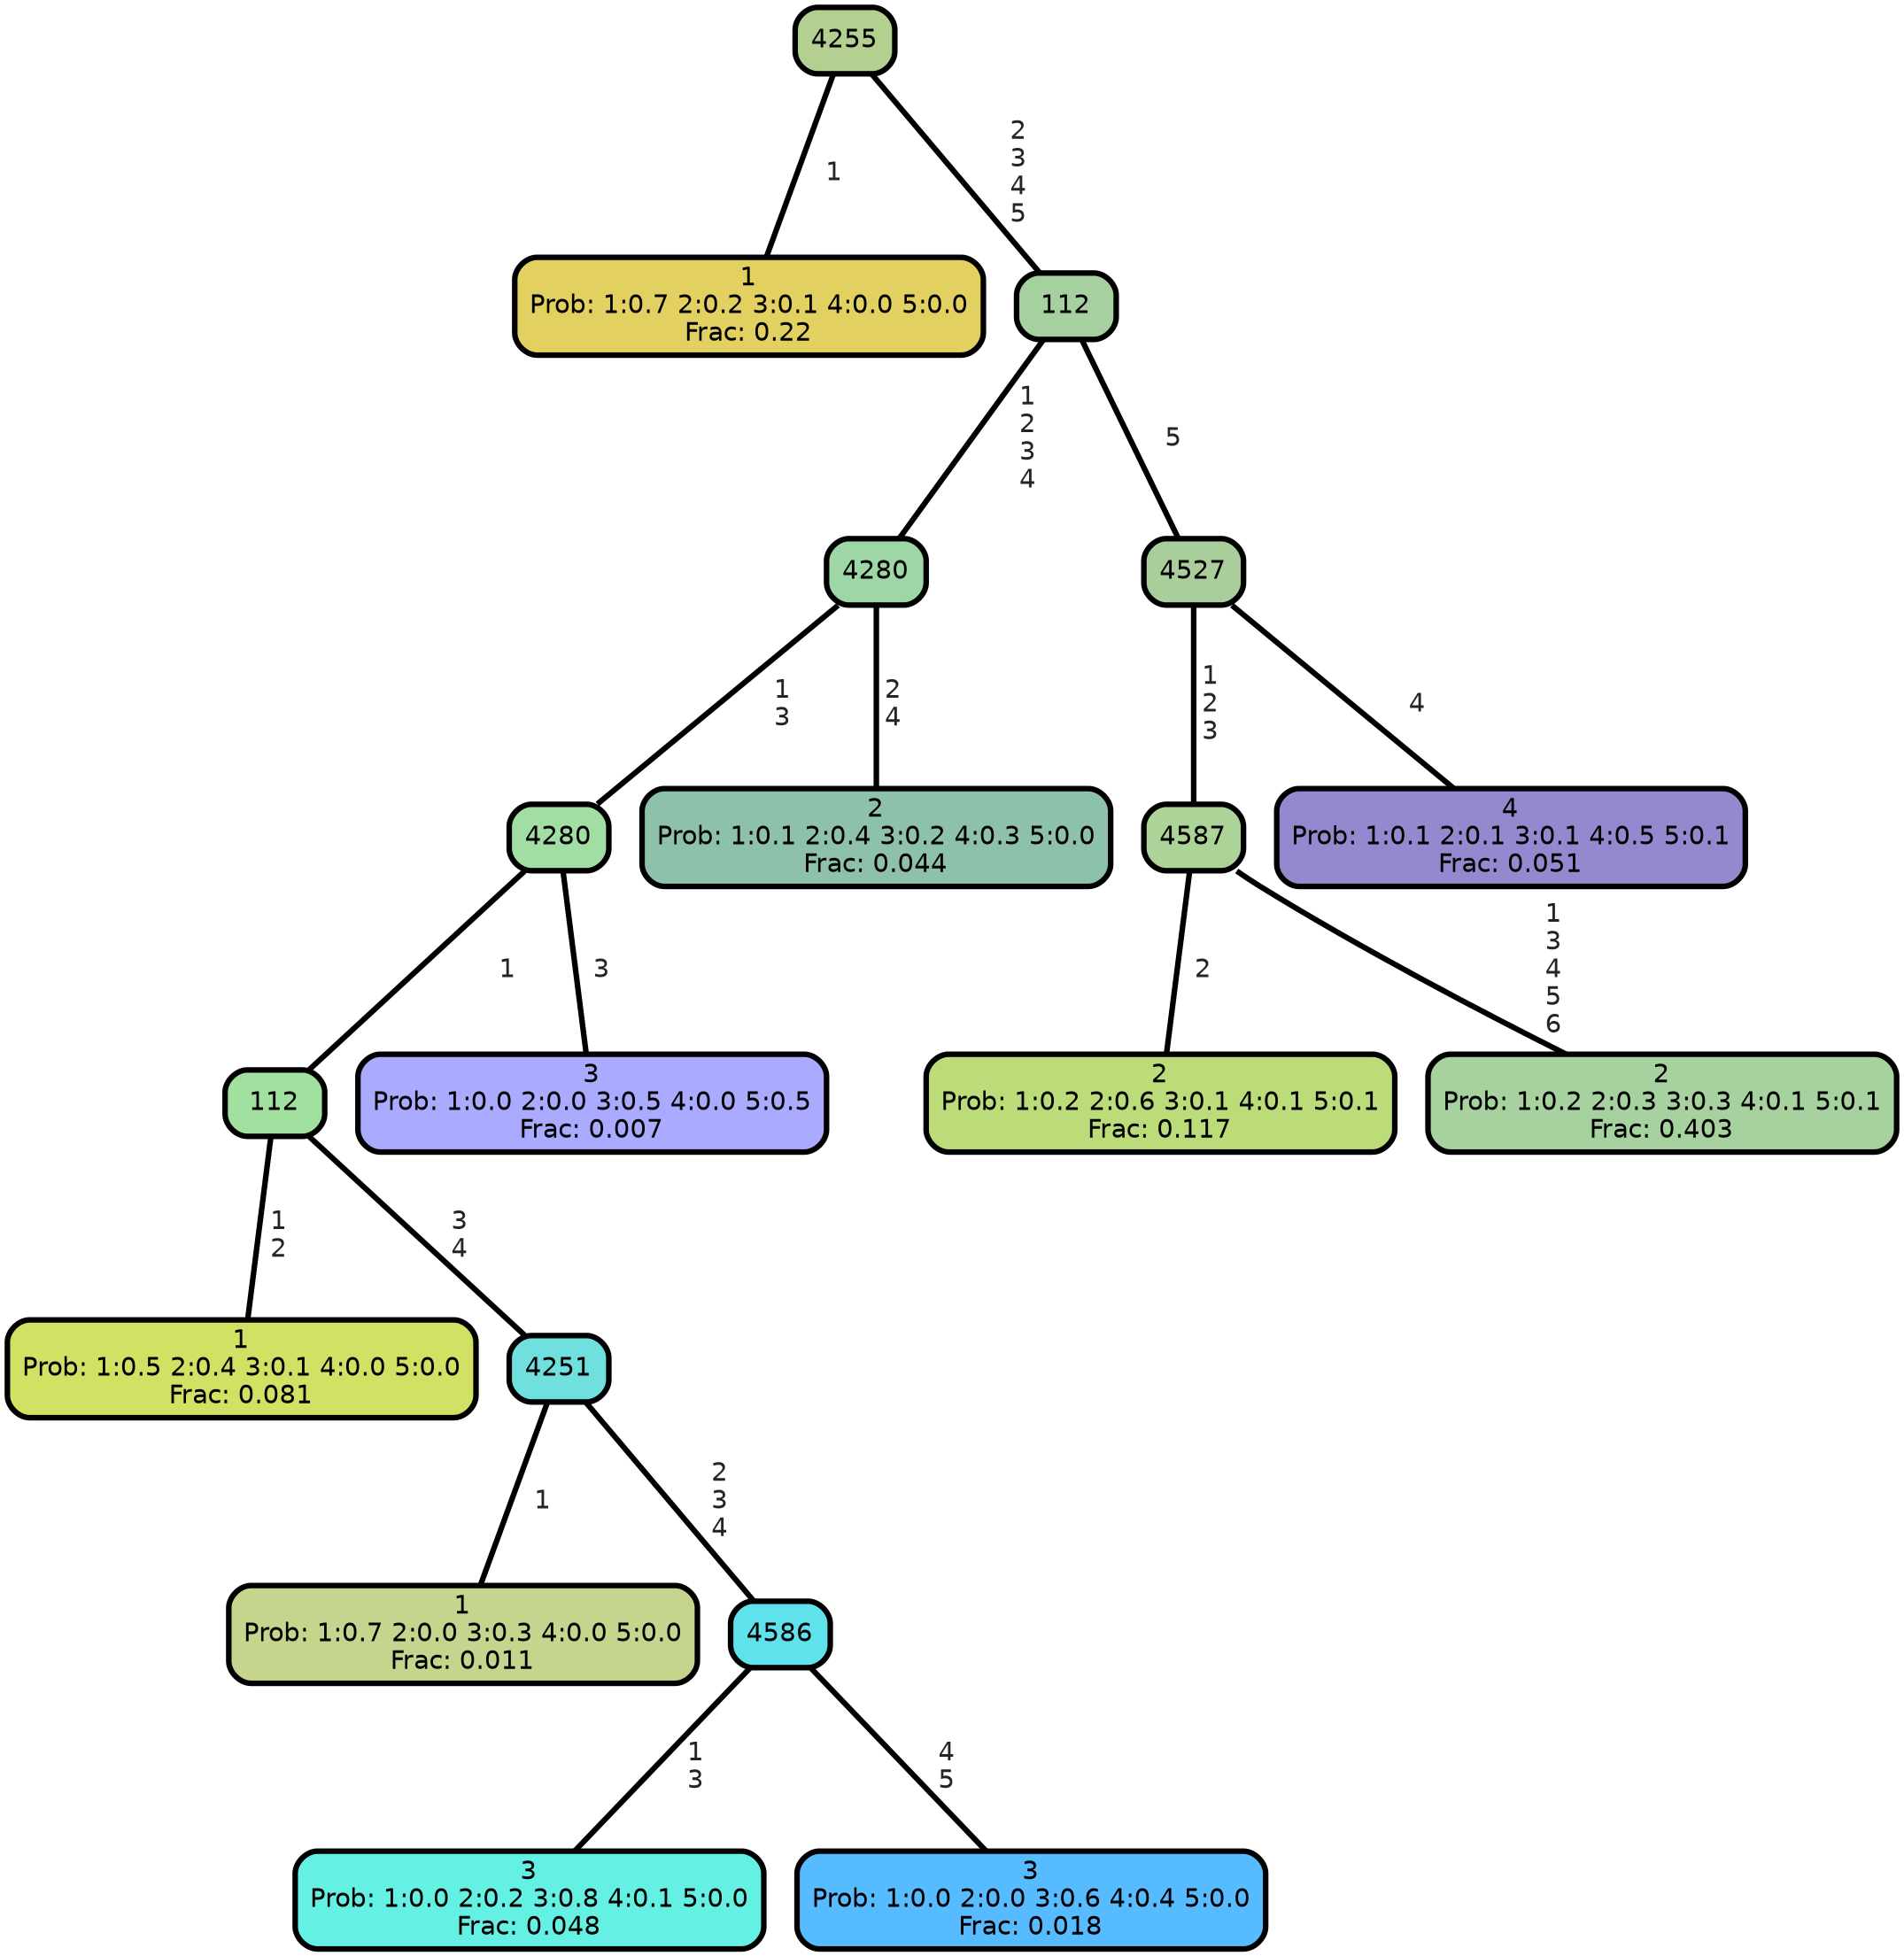 graph Tree {
node [shape=box, style="filled, rounded",color="black",penwidth="3",fontcolor="black",                 fontname=helvetica] ;
graph [ranksep="0 equally", splines=straight,                 bgcolor=transparent, dpi=200] ;
edge [fontname=helvetica, fontweight=bold,fontcolor=grey14,color=black] ;
0 [label="1
Prob: 1:0.7 2:0.2 3:0.1 4:0.0 5:0.0
Frac: 0.22", fillcolor="#e2d160"] ;
1 [label="4255", fillcolor="#b3d091"] ;
2 [label="1
Prob: 1:0.5 2:0.4 3:0.1 4:0.0 5:0.0
Frac: 0.081", fillcolor="#d2e064"] ;
3 [label="112", fillcolor="#a2e0a0"] ;
4 [label="1
Prob: 1:0.7 2:0.0 3:0.3 4:0.0 5:0.0
Frac: 0.011", fillcolor="#c6d58d"] ;
5 [label="4251", fillcolor="#6fe0de"] ;
6 [label="3
Prob: 1:0.0 2:0.2 3:0.8 4:0.1 5:0.0
Frac: 0.048", fillcolor="#64f1e4"] ;
7 [label="4586", fillcolor="#60e2ec"] ;
8 [label="3
Prob: 1:0.0 2:0.0 3:0.6 4:0.4 5:0.0
Frac: 0.018", fillcolor="#57bbff"] ;
9 [label="4280", fillcolor="#a2dda4"] ;
10 [label="3
Prob: 1:0.0 2:0.0 3:0.5 4:0.0 5:0.5
Frac: 0.007", fillcolor="#aaaaff"] ;
11 [label="4280", fillcolor="#9ed7a5"] ;
12 [label="2
Prob: 1:0.1 2:0.4 3:0.2 4:0.3 5:0.0
Frac: 0.044", fillcolor="#8ec1aa"] ;
13 [label="112", fillcolor="#a6d09f"] ;
14 [label="2
Prob: 1:0.2 2:0.6 3:0.1 4:0.1 5:0.1
Frac: 0.117", fillcolor="#bcdc7a"] ;
15 [label="4587", fillcolor="#acd498"] ;
16 [label="2
Prob: 1:0.2 2:0.3 3:0.3 4:0.1 5:0.1
Frac: 0.403", fillcolor="#a7d2a0"] ;
17 [label="4527", fillcolor="#aacd9c"] ;
18 [label="4
Prob: 1:0.1 2:0.1 3:0.1 4:0.5 5:0.1
Frac: 0.051", fillcolor="#9688ce"] ;
1 -- 0 [label=" 1",penwidth=3] ;
1 -- 13 [label=" 2\n 3\n 4\n 5",penwidth=3] ;
3 -- 2 [label=" 1\n 2",penwidth=3] ;
3 -- 5 [label=" 3\n 4",penwidth=3] ;
5 -- 4 [label=" 1",penwidth=3] ;
5 -- 7 [label=" 2\n 3\n 4",penwidth=3] ;
7 -- 6 [label=" 1\n 3",penwidth=3] ;
7 -- 8 [label=" 4\n 5",penwidth=3] ;
9 -- 3 [label=" 1",penwidth=3] ;
9 -- 10 [label=" 3",penwidth=3] ;
11 -- 9 [label=" 1\n 3",penwidth=3] ;
11 -- 12 [label=" 2\n 4",penwidth=3] ;
13 -- 11 [label=" 1\n 2\n 3\n 4",penwidth=3] ;
13 -- 17 [label=" 5",penwidth=3] ;
15 -- 14 [label=" 2",penwidth=3] ;
15 -- 16 [label=" 1\n 3\n 4\n 5\n 6",penwidth=3] ;
17 -- 15 [label=" 1\n 2\n 3",penwidth=3] ;
17 -- 18 [label=" 4",penwidth=3] ;
{rank = same;}}